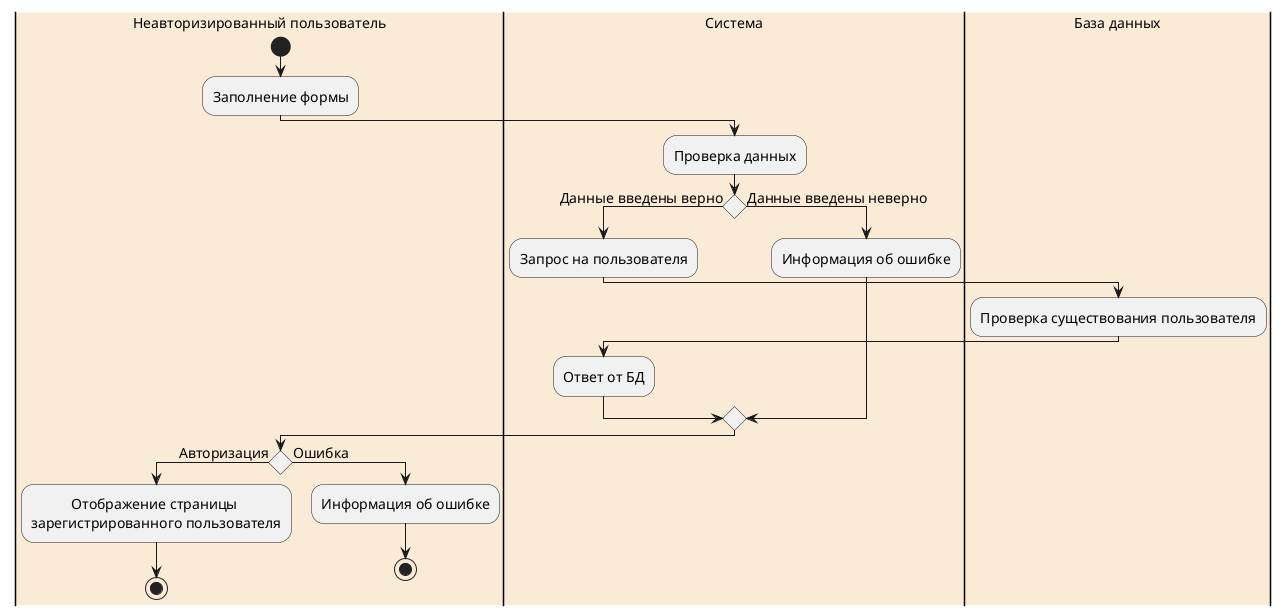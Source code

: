 @startuml
skinparam defaultFontName Times New Roman
skinparam defaultFontSize 14
|#AntiqueWhite|Неавторизированный пользователь|
start
:Заполнение формы;
|#AntiqueWhite|Система|
:Проверка данных;
if() then (Данные введены верно)
:Запрос на пользователя;
|#AntiqueWhite|База данных|
:Проверка существования пользователя;
|#AntiqueWhite|Система|
:Ответ от БД;
else (Данные введены неверно)
:Информация об ошибке;
endif
|#AntiqueWhite|Неавторизированный пользователь|
if() then (Авторизация)
:           Отображение страницы
зарегистрированного пользователя;
stop
else(Ошибка)
:Информация об ошибке;
stop
@enduml
